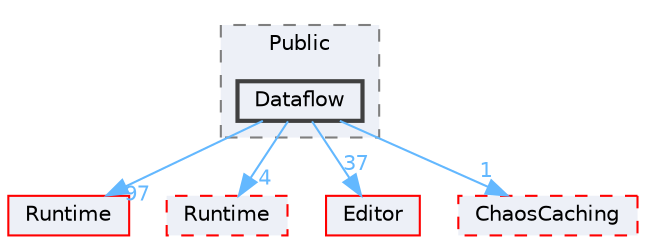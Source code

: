 digraph "Dataflow"
{
 // INTERACTIVE_SVG=YES
 // LATEX_PDF_SIZE
  bgcolor="transparent";
  edge [fontname=Helvetica,fontsize=10,labelfontname=Helvetica,labelfontsize=10];
  node [fontname=Helvetica,fontsize=10,shape=box,height=0.2,width=0.4];
  compound=true
  subgraph clusterdir_eb2fcef79001a6b58b1f6d1800135be6 {
    graph [ bgcolor="#edf0f7", pencolor="grey50", label="Public", fontname=Helvetica,fontsize=10 style="filled,dashed", URL="dir_eb2fcef79001a6b58b1f6d1800135be6.html",tooltip=""]
  dir_b774856521e6be80beef07a365113ba4 [label="Dataflow", fillcolor="#edf0f7", color="grey25", style="filled,bold", URL="dir_b774856521e6be80beef07a365113ba4.html",tooltip=""];
  }
  dir_7536b172fbd480bfd146a1b1acd6856b [label="Runtime", fillcolor="#edf0f7", color="red", style="filled", URL="dir_7536b172fbd480bfd146a1b1acd6856b.html",tooltip=""];
  dir_a60e1ce30f7313164a0e11a69cddad56 [label="Runtime", fillcolor="#edf0f7", color="red", style="filled,dashed", URL="dir_a60e1ce30f7313164a0e11a69cddad56.html",tooltip=""];
  dir_b26507eead720464ba2ac6bbc6dcec5f [label="Editor", fillcolor="#edf0f7", color="red", style="filled", URL="dir_b26507eead720464ba2ac6bbc6dcec5f.html",tooltip=""];
  dir_cd706f977b82d923dde6c05bab25dfc7 [label="ChaosCaching", fillcolor="#edf0f7", color="red", style="filled,dashed", URL="dir_cd706f977b82d923dde6c05bab25dfc7.html",tooltip=""];
  dir_b774856521e6be80beef07a365113ba4->dir_7536b172fbd480bfd146a1b1acd6856b [headlabel="97", labeldistance=1.5 headhref="dir_000287_000984.html" href="dir_000287_000984.html" color="steelblue1" fontcolor="steelblue1"];
  dir_b774856521e6be80beef07a365113ba4->dir_a60e1ce30f7313164a0e11a69cddad56 [headlabel="4", labeldistance=1.5 headhref="dir_000287_000983.html" href="dir_000287_000983.html" color="steelblue1" fontcolor="steelblue1"];
  dir_b774856521e6be80beef07a365113ba4->dir_b26507eead720464ba2ac6bbc6dcec5f [headlabel="37", labeldistance=1.5 headhref="dir_000287_000357.html" href="dir_000287_000357.html" color="steelblue1" fontcolor="steelblue1"];
  dir_b774856521e6be80beef07a365113ba4->dir_cd706f977b82d923dde6c05bab25dfc7 [headlabel="1", labeldistance=1.5 headhref="dir_000287_000133.html" href="dir_000287_000133.html" color="steelblue1" fontcolor="steelblue1"];
}
